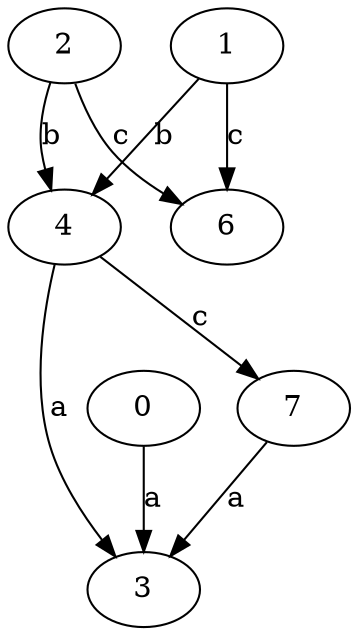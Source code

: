 strict digraph  {
2;
3;
4;
0;
1;
6;
7;
2 -> 4  [label=b];
2 -> 6  [label=c];
4 -> 3  [label=a];
4 -> 7  [label=c];
0 -> 3  [label=a];
1 -> 4  [label=b];
1 -> 6  [label=c];
7 -> 3  [label=a];
}

